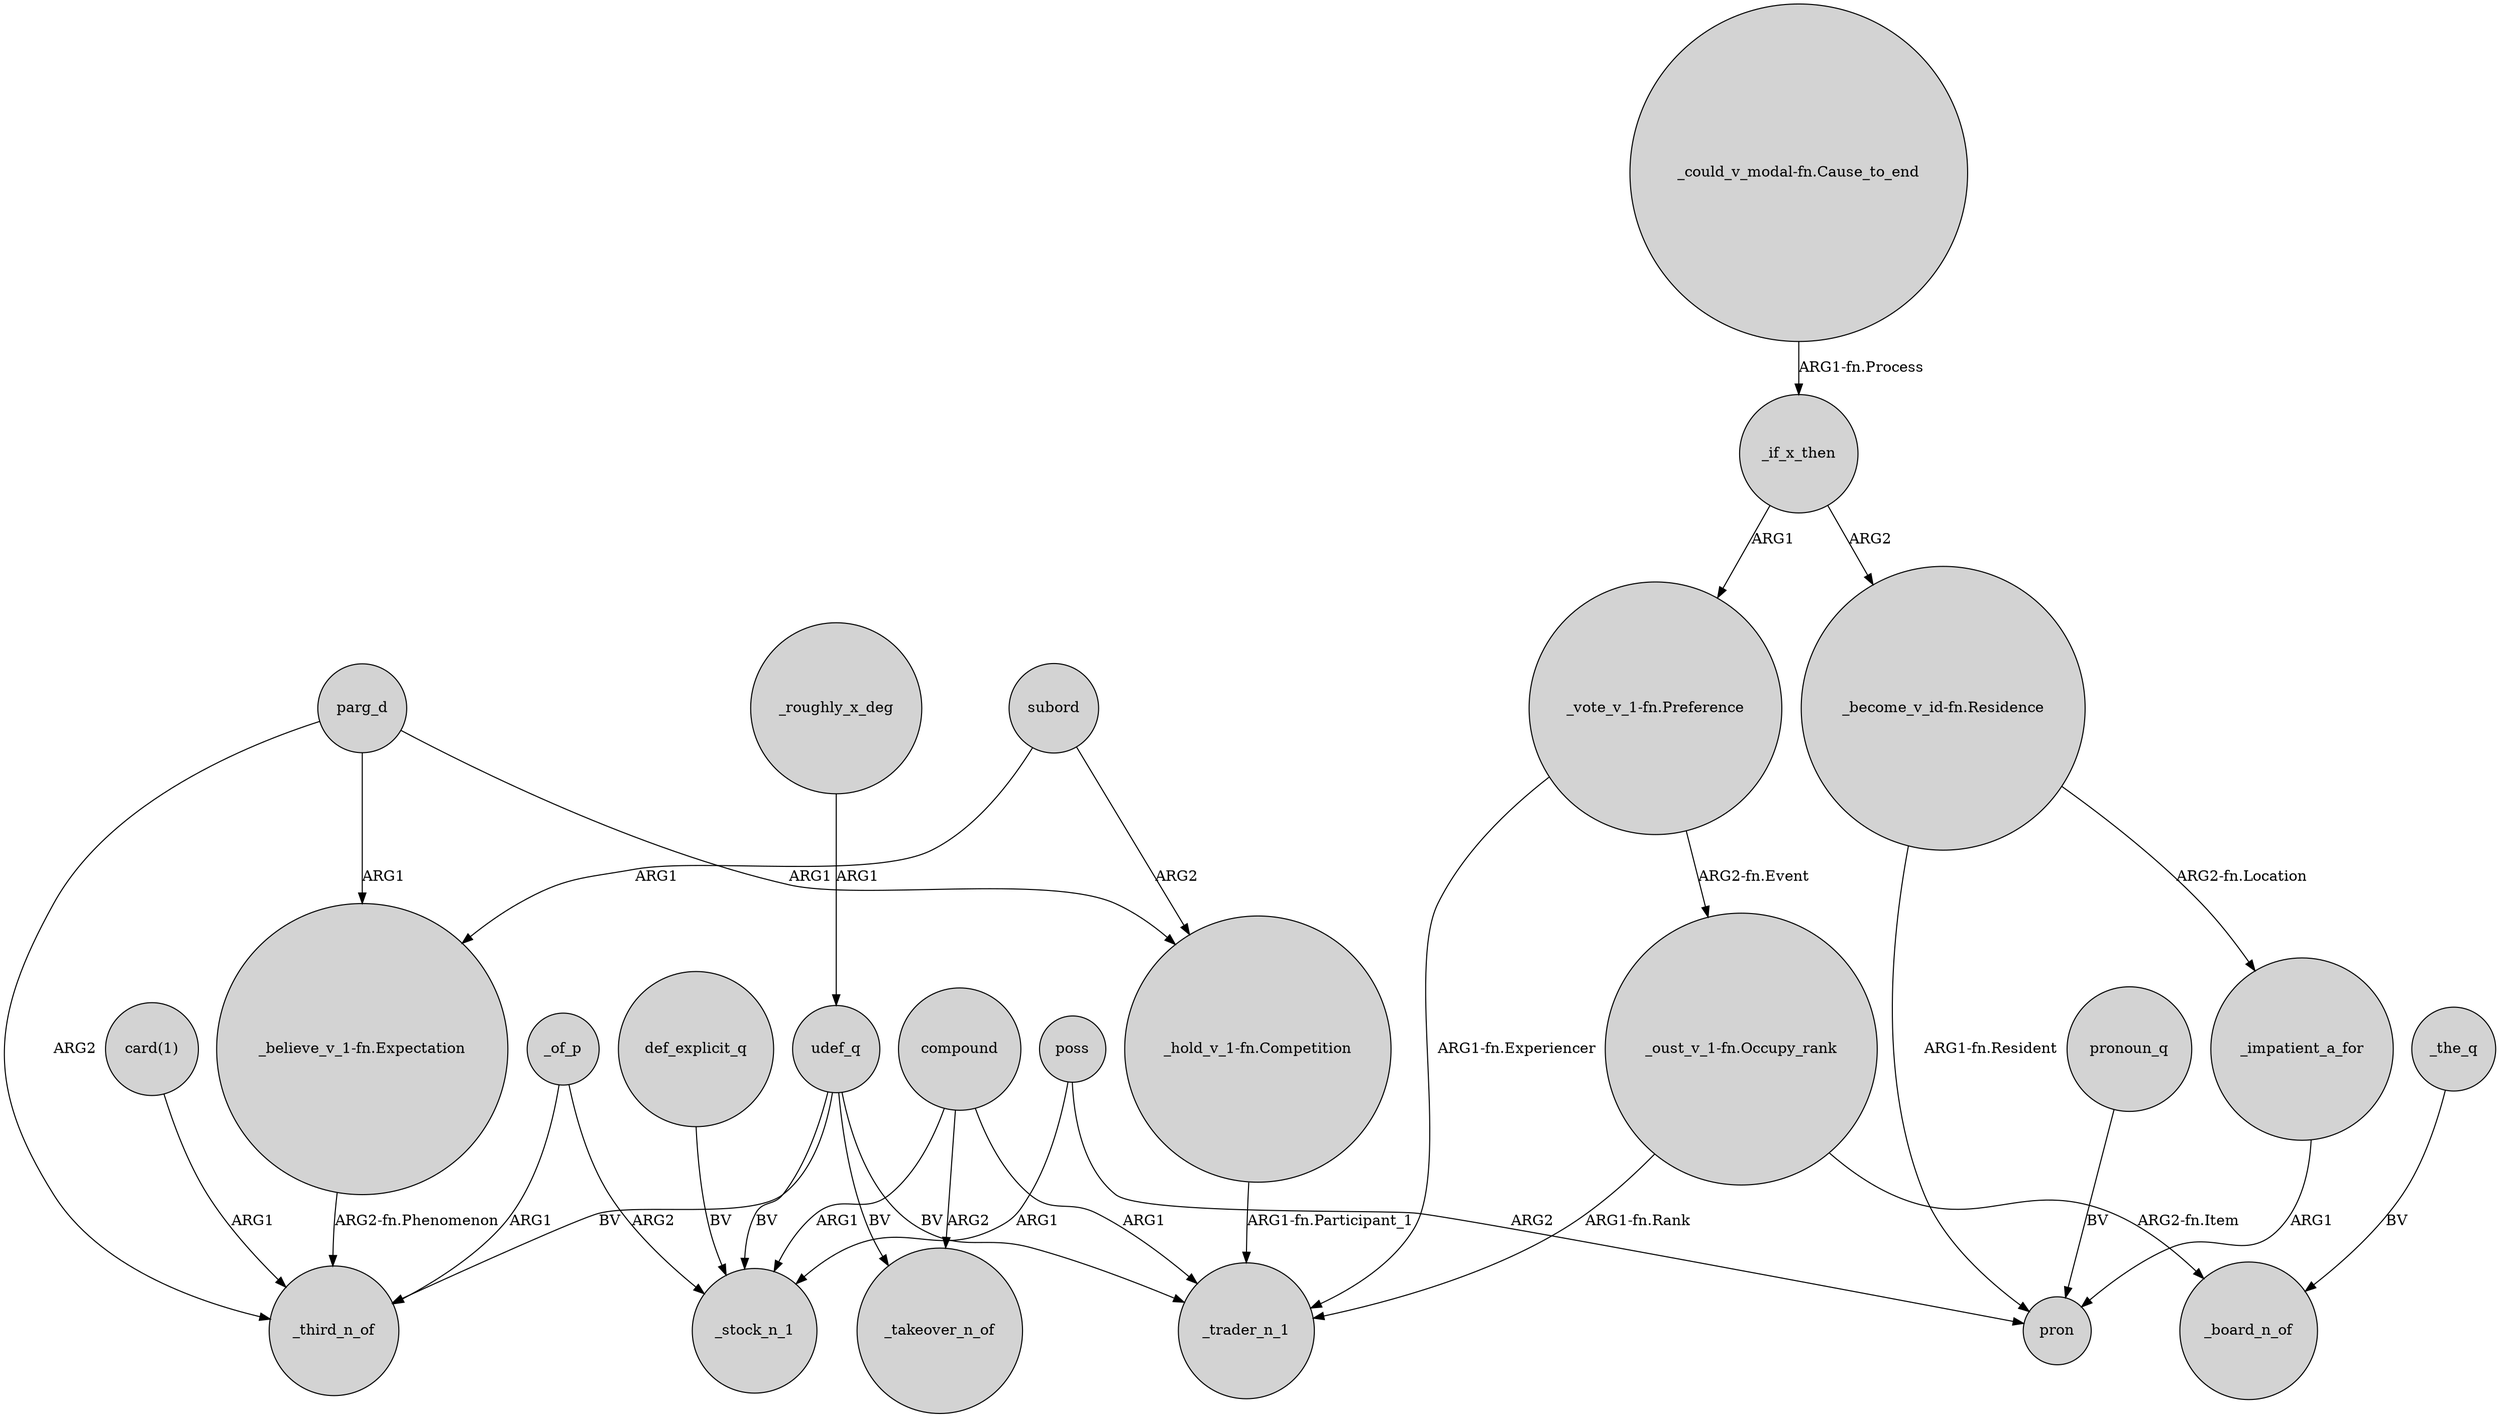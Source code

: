 digraph {
	node [shape=circle style=filled]
	parg_d -> "_hold_v_1-fn.Competition" [label=ARG1]
	"_become_v_id-fn.Residence" -> pron [label="ARG1-fn.Resident"]
	_roughly_x_deg -> udef_q [label=ARG1]
	compound -> _trader_n_1 [label=ARG1]
	"card(1)" -> _third_n_of [label=ARG1]
	"_vote_v_1-fn.Preference" -> _trader_n_1 [label="ARG1-fn.Experiencer"]
	def_explicit_q -> _stock_n_1 [label=BV]
	_if_x_then -> "_become_v_id-fn.Residence" [label=ARG2]
	_the_q -> _board_n_of [label=BV]
	compound -> _stock_n_1 [label=ARG1]
	"_believe_v_1-fn.Expectation" -> _third_n_of [label="ARG2-fn.Phenomenon"]
	pronoun_q -> pron [label=BV]
	udef_q -> _takeover_n_of [label=BV]
	udef_q -> _trader_n_1 [label=BV]
	poss -> pron [label=ARG2]
	udef_q -> _stock_n_1 [label=BV]
	parg_d -> _third_n_of [label=ARG2]
	_impatient_a_for -> pron [label=ARG1]
	poss -> _stock_n_1 [label=ARG1]
	"_oust_v_1-fn.Occupy_rank" -> _board_n_of [label="ARG2-fn.Item"]
	subord -> "_believe_v_1-fn.Expectation" [label=ARG1]
	"_hold_v_1-fn.Competition" -> _trader_n_1 [label="ARG1-fn.Participant_1"]
	"_vote_v_1-fn.Preference" -> "_oust_v_1-fn.Occupy_rank" [label="ARG2-fn.Event"]
	_of_p -> _stock_n_1 [label=ARG2]
	"_oust_v_1-fn.Occupy_rank" -> _trader_n_1 [label="ARG1-fn.Rank"]
	_if_x_then -> "_vote_v_1-fn.Preference" [label=ARG1]
	parg_d -> "_believe_v_1-fn.Expectation" [label=ARG1]
	compound -> _takeover_n_of [label=ARG2]
	"_become_v_id-fn.Residence" -> _impatient_a_for [label="ARG2-fn.Location"]
	"_could_v_modal-fn.Cause_to_end" -> _if_x_then [label="ARG1-fn.Process"]
	_of_p -> _third_n_of [label=ARG1]
	udef_q -> _third_n_of [label=BV]
	subord -> "_hold_v_1-fn.Competition" [label=ARG2]
}
